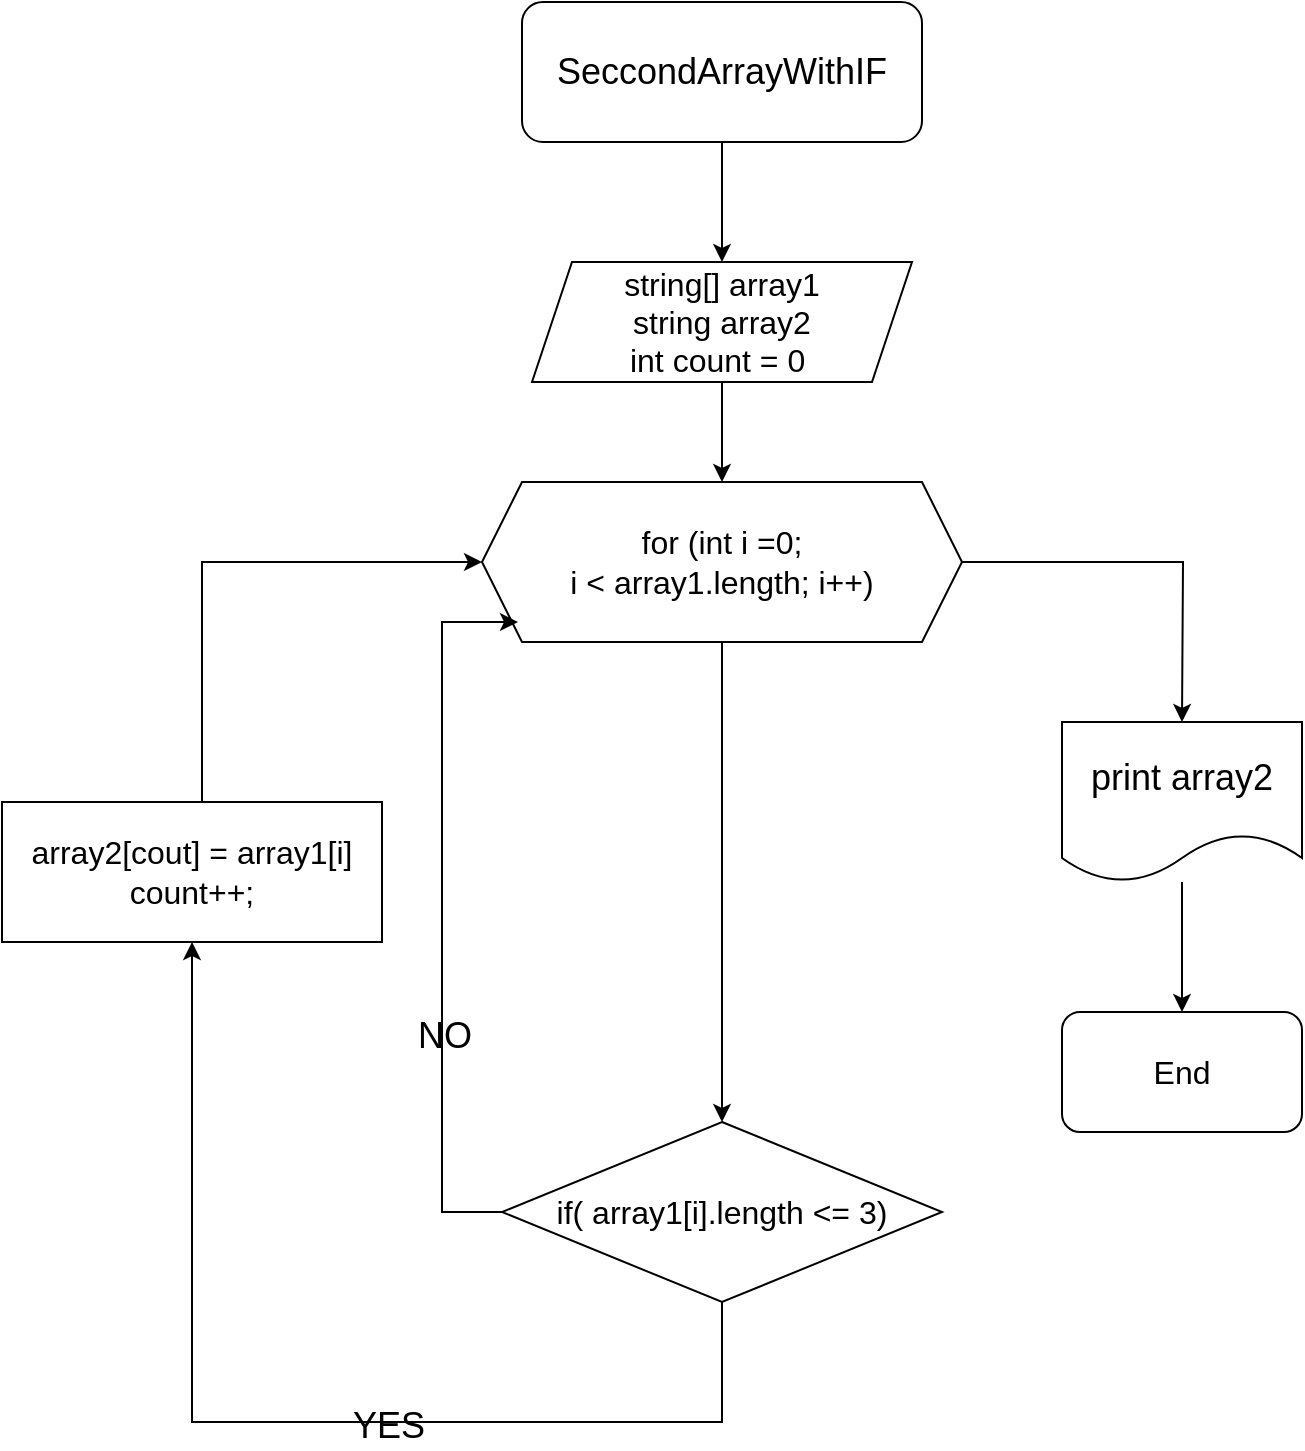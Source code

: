 <mxfile version="22.0.0" type="device">
  <diagram name="Страница — 1" id="GkRSZcI9c13uquiVdfxe">
    <mxGraphModel dx="2050" dy="1095" grid="1" gridSize="10" guides="1" tooltips="1" connect="1" arrows="1" fold="1" page="1" pageScale="1" pageWidth="827" pageHeight="1169" math="0" shadow="0">
      <root>
        <mxCell id="0" />
        <mxCell id="1" parent="0" />
        <mxCell id="8FF7Jl_eOaRGZCLnPcqc-5" style="edgeStyle=orthogonalEdgeStyle;rounded=0;orthogonalLoop=1;jettySize=auto;html=1;entryX=0.5;entryY=0;entryDx=0;entryDy=0;labelBackgroundColor=none;fontColor=default;" parent="1" source="8FF7Jl_eOaRGZCLnPcqc-3" target="8FF7Jl_eOaRGZCLnPcqc-4" edge="1">
          <mxGeometry relative="1" as="geometry" />
        </mxCell>
        <mxCell id="8FF7Jl_eOaRGZCLnPcqc-3" value="&lt;font style=&quot;font-size: 18px;&quot;&gt;SeccondArrayWithIF&lt;/font&gt;" style="rounded=1;whiteSpace=wrap;html=1;labelBackgroundColor=none;" parent="1" vertex="1">
          <mxGeometry x="300" y="50" width="200" height="70" as="geometry" />
        </mxCell>
        <mxCell id="8FF7Jl_eOaRGZCLnPcqc-7" style="edgeStyle=orthogonalEdgeStyle;rounded=0;orthogonalLoop=1;jettySize=auto;html=1;entryX=0.5;entryY=0;entryDx=0;entryDy=0;labelBackgroundColor=none;fontColor=default;" parent="1" source="8FF7Jl_eOaRGZCLnPcqc-4" target="8FF7Jl_eOaRGZCLnPcqc-6" edge="1">
          <mxGeometry relative="1" as="geometry" />
        </mxCell>
        <mxCell id="8FF7Jl_eOaRGZCLnPcqc-4" value="&lt;font size=&quot;3&quot;&gt;string[] array1&lt;br&gt;string array2&lt;br&gt;int count = 0&amp;nbsp;&lt;/font&gt;" style="shape=parallelogram;perimeter=parallelogramPerimeter;whiteSpace=wrap;html=1;fixedSize=1;labelBackgroundColor=none;" parent="1" vertex="1">
          <mxGeometry x="305" y="180" width="190" height="60" as="geometry" />
        </mxCell>
        <mxCell id="8FF7Jl_eOaRGZCLnPcqc-20" style="edgeStyle=orthogonalEdgeStyle;rounded=0;orthogonalLoop=1;jettySize=auto;html=1;entryX=0.5;entryY=0;entryDx=0;entryDy=0;labelBackgroundColor=none;fontColor=default;" parent="1" source="8FF7Jl_eOaRGZCLnPcqc-6" target="8FF7Jl_eOaRGZCLnPcqc-8" edge="1">
          <mxGeometry relative="1" as="geometry" />
        </mxCell>
        <mxCell id="8FF7Jl_eOaRGZCLnPcqc-27" style="edgeStyle=orthogonalEdgeStyle;rounded=0;orthogonalLoop=1;jettySize=auto;html=1;entryX=0.5;entryY=0;entryDx=0;entryDy=0;labelBackgroundColor=none;fontColor=default;" parent="1" source="8FF7Jl_eOaRGZCLnPcqc-6" edge="1">
          <mxGeometry relative="1" as="geometry">
            <mxPoint x="630" y="410" as="targetPoint" />
          </mxGeometry>
        </mxCell>
        <mxCell id="8FF7Jl_eOaRGZCLnPcqc-6" value="&lt;font size=&quot;3&quot;&gt;for (int i =0;&lt;br&gt;i &amp;lt; array1.length; i++)&lt;br&gt;&lt;/font&gt;" style="shape=hexagon;perimeter=hexagonPerimeter2;whiteSpace=wrap;html=1;fixedSize=1;labelBackgroundColor=none;" parent="1" vertex="1">
          <mxGeometry x="280" y="290" width="240" height="80" as="geometry" />
        </mxCell>
        <mxCell id="8FF7Jl_eOaRGZCLnPcqc-22" style="edgeStyle=orthogonalEdgeStyle;rounded=0;orthogonalLoop=1;jettySize=auto;html=1;entryX=0.5;entryY=1;entryDx=0;entryDy=0;labelBackgroundColor=none;fontColor=default;" parent="1" source="8FF7Jl_eOaRGZCLnPcqc-8" target="8FF7Jl_eOaRGZCLnPcqc-12" edge="1">
          <mxGeometry relative="1" as="geometry">
            <Array as="points">
              <mxPoint x="400" y="760" />
              <mxPoint x="135" y="760" />
            </Array>
          </mxGeometry>
        </mxCell>
        <mxCell id="8FF7Jl_eOaRGZCLnPcqc-24" value="&lt;font style=&quot;font-size: 18px;&quot;&gt;YES&lt;/font&gt;" style="edgeLabel;html=1;align=center;verticalAlign=middle;resizable=0;points=[];labelBackgroundColor=none;" parent="8FF7Jl_eOaRGZCLnPcqc-22" vertex="1" connectable="0">
          <mxGeometry x="-0.197" y="2" relative="1" as="geometry">
            <mxPoint as="offset" />
          </mxGeometry>
        </mxCell>
        <mxCell id="8FF7Jl_eOaRGZCLnPcqc-8" value="&lt;font size=&quot;3&quot;&gt;if( array1[i].length &amp;lt;= 3)&lt;/font&gt;" style="rhombus;whiteSpace=wrap;html=1;labelBackgroundColor=none;" parent="1" vertex="1">
          <mxGeometry x="290" y="610" width="220" height="90" as="geometry" />
        </mxCell>
        <mxCell id="8FF7Jl_eOaRGZCLnPcqc-14" style="edgeStyle=orthogonalEdgeStyle;rounded=0;orthogonalLoop=1;jettySize=auto;html=1;entryX=0;entryY=0.5;entryDx=0;entryDy=0;labelBackgroundColor=none;fontColor=default;" parent="1" source="8FF7Jl_eOaRGZCLnPcqc-12" target="8FF7Jl_eOaRGZCLnPcqc-6" edge="1">
          <mxGeometry relative="1" as="geometry">
            <Array as="points">
              <mxPoint x="140" y="330" />
            </Array>
          </mxGeometry>
        </mxCell>
        <mxCell id="8FF7Jl_eOaRGZCLnPcqc-12" value="&lt;font size=&quot;3&quot;&gt;array2[cout] = array1[i]&lt;br&gt;count++;&lt;br&gt;&lt;/font&gt;" style="rounded=0;whiteSpace=wrap;html=1;labelBackgroundColor=none;" parent="1" vertex="1">
          <mxGeometry x="40" y="450" width="190" height="70" as="geometry" />
        </mxCell>
        <mxCell id="8FF7Jl_eOaRGZCLnPcqc-23" style="edgeStyle=orthogonalEdgeStyle;rounded=0;orthogonalLoop=1;jettySize=auto;html=1;labelBackgroundColor=none;fontColor=default;" parent="1" source="8FF7Jl_eOaRGZCLnPcqc-8" edge="1">
          <mxGeometry relative="1" as="geometry">
            <mxPoint x="298" y="360" as="targetPoint" />
            <Array as="points">
              <mxPoint x="260" y="655" />
              <mxPoint x="260" y="360" />
              <mxPoint x="298" y="360" />
            </Array>
          </mxGeometry>
        </mxCell>
        <mxCell id="8FF7Jl_eOaRGZCLnPcqc-25" value="&lt;font style=&quot;font-size: 18px;&quot;&gt;NO&lt;/font&gt;" style="edgeLabel;html=1;align=center;verticalAlign=middle;resizable=0;points=[];labelBackgroundColor=none;" parent="8FF7Jl_eOaRGZCLnPcqc-23" vertex="1" connectable="0">
          <mxGeometry x="-0.349" y="-1" relative="1" as="geometry">
            <mxPoint as="offset" />
          </mxGeometry>
        </mxCell>
        <mxCell id="8FF7Jl_eOaRGZCLnPcqc-30" style="edgeStyle=orthogonalEdgeStyle;rounded=0;orthogonalLoop=1;jettySize=auto;html=1;entryX=0.5;entryY=0;entryDx=0;entryDy=0;labelBackgroundColor=none;fontColor=default;" parent="1" source="8FF7Jl_eOaRGZCLnPcqc-28" target="8FF7Jl_eOaRGZCLnPcqc-29" edge="1">
          <mxGeometry relative="1" as="geometry" />
        </mxCell>
        <mxCell id="8FF7Jl_eOaRGZCLnPcqc-28" value="&lt;font style=&quot;font-size: 18px;&quot;&gt;print array2&lt;/font&gt;" style="shape=document;whiteSpace=wrap;html=1;boundedLbl=1;labelBackgroundColor=none;" parent="1" vertex="1">
          <mxGeometry x="570" y="410" width="120" height="80" as="geometry" />
        </mxCell>
        <mxCell id="8FF7Jl_eOaRGZCLnPcqc-29" value="&lt;font size=&quot;3&quot;&gt;End&lt;/font&gt;" style="rounded=1;whiteSpace=wrap;html=1;labelBackgroundColor=none;" parent="1" vertex="1">
          <mxGeometry x="570" y="555" width="120" height="60" as="geometry" />
        </mxCell>
      </root>
    </mxGraphModel>
  </diagram>
</mxfile>
